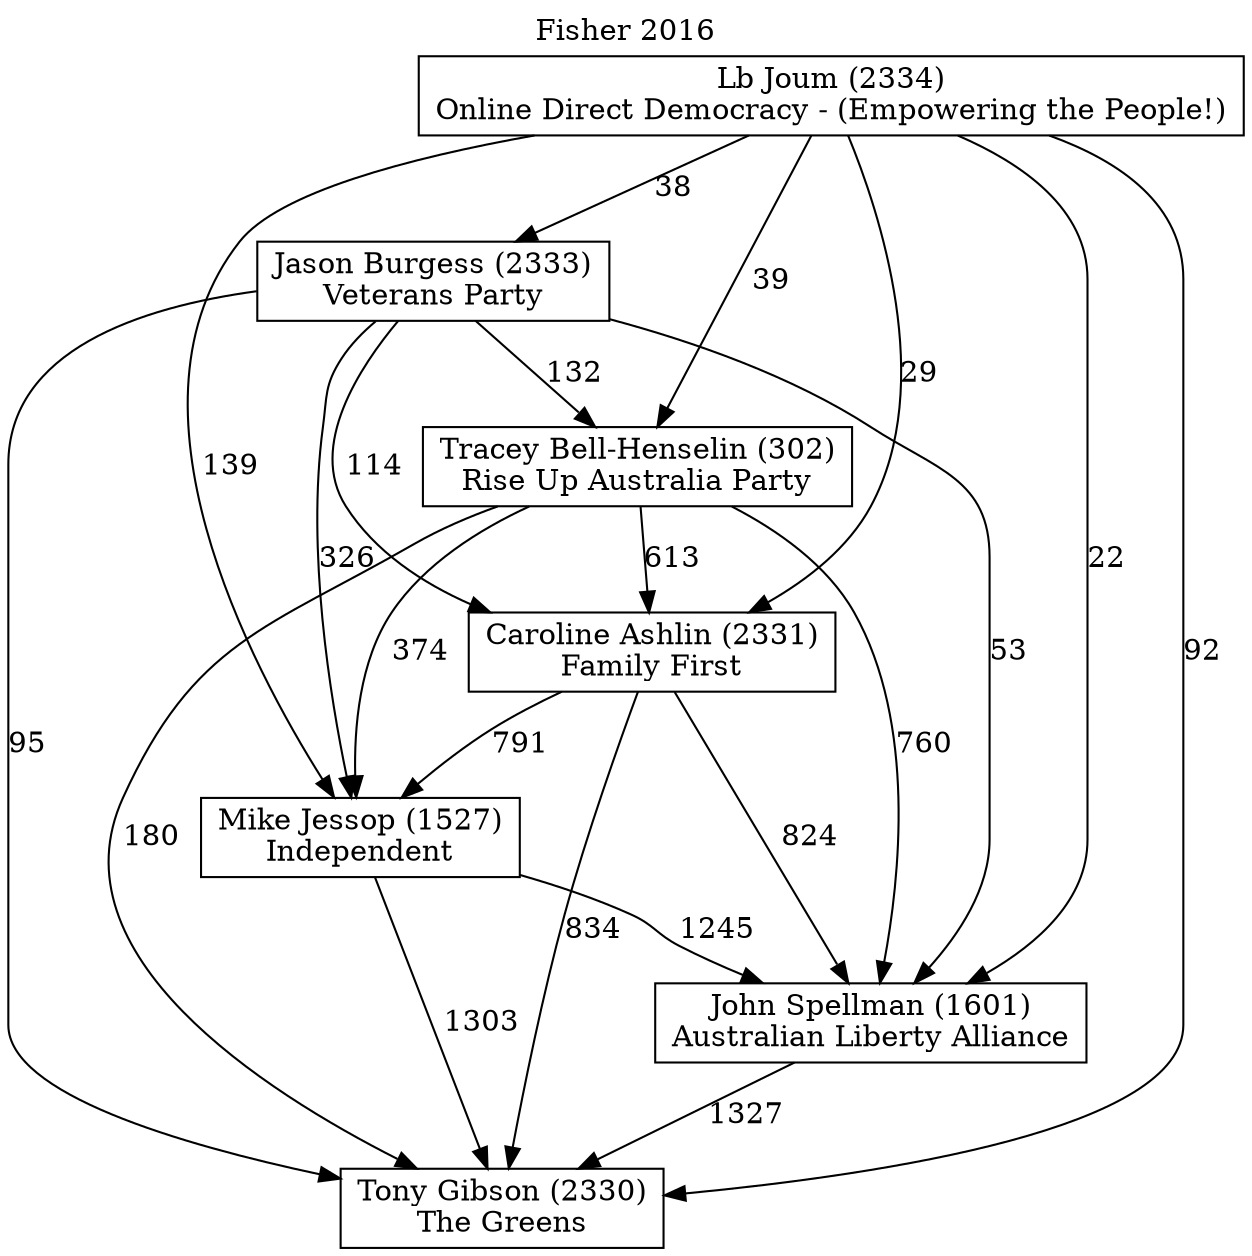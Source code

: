 // House preference flow
digraph "Tony Gibson (2330)_Fisher_2016" {
	graph [label="Fisher 2016" labelloc=t mclimit=10]
	node [shape=box]
	"Tracey Bell-Henselin (302)" [label="Tracey Bell-Henselin (302)
Rise Up Australia Party"]
	"John Spellman (1601)" [label="John Spellman (1601)
Australian Liberty Alliance"]
	"Jason Burgess (2333)" [label="Jason Burgess (2333)
Veterans Party"]
	"Caroline Ashlin (2331)" [label="Caroline Ashlin (2331)
Family First"]
	"Mike Jessop (1527)" [label="Mike Jessop (1527)
Independent"]
	"Tony Gibson (2330)" [label="Tony Gibson (2330)
The Greens"]
	"Lb Joum (2334)" [label="Lb Joum (2334)
Online Direct Democracy - (Empowering the People!)"]
	"Caroline Ashlin (2331)" -> "Mike Jessop (1527)" [label=791]
	"Lb Joum (2334)" -> "Caroline Ashlin (2331)" [label=29]
	"Mike Jessop (1527)" -> "John Spellman (1601)" [label=1245]
	"Jason Burgess (2333)" -> "Mike Jessop (1527)" [label=326]
	"Jason Burgess (2333)" -> "Tracey Bell-Henselin (302)" [label=132]
	"Tracey Bell-Henselin (302)" -> "John Spellman (1601)" [label=760]
	"Lb Joum (2334)" -> "John Spellman (1601)" [label=22]
	"John Spellman (1601)" -> "Tony Gibson (2330)" [label=1327]
	"Caroline Ashlin (2331)" -> "John Spellman (1601)" [label=824]
	"Tracey Bell-Henselin (302)" -> "Caroline Ashlin (2331)" [label=613]
	"Caroline Ashlin (2331)" -> "Tony Gibson (2330)" [label=834]
	"Lb Joum (2334)" -> "Mike Jessop (1527)" [label=139]
	"Tracey Bell-Henselin (302)" -> "Tony Gibson (2330)" [label=180]
	"Lb Joum (2334)" -> "Tracey Bell-Henselin (302)" [label=39]
	"Jason Burgess (2333)" -> "John Spellman (1601)" [label=53]
	"Jason Burgess (2333)" -> "Caroline Ashlin (2331)" [label=114]
	"Jason Burgess (2333)" -> "Tony Gibson (2330)" [label=95]
	"Mike Jessop (1527)" -> "Tony Gibson (2330)" [label=1303]
	"Tracey Bell-Henselin (302)" -> "Mike Jessop (1527)" [label=374]
	"Lb Joum (2334)" -> "Jason Burgess (2333)" [label=38]
	"Lb Joum (2334)" -> "Tony Gibson (2330)" [label=92]
}
